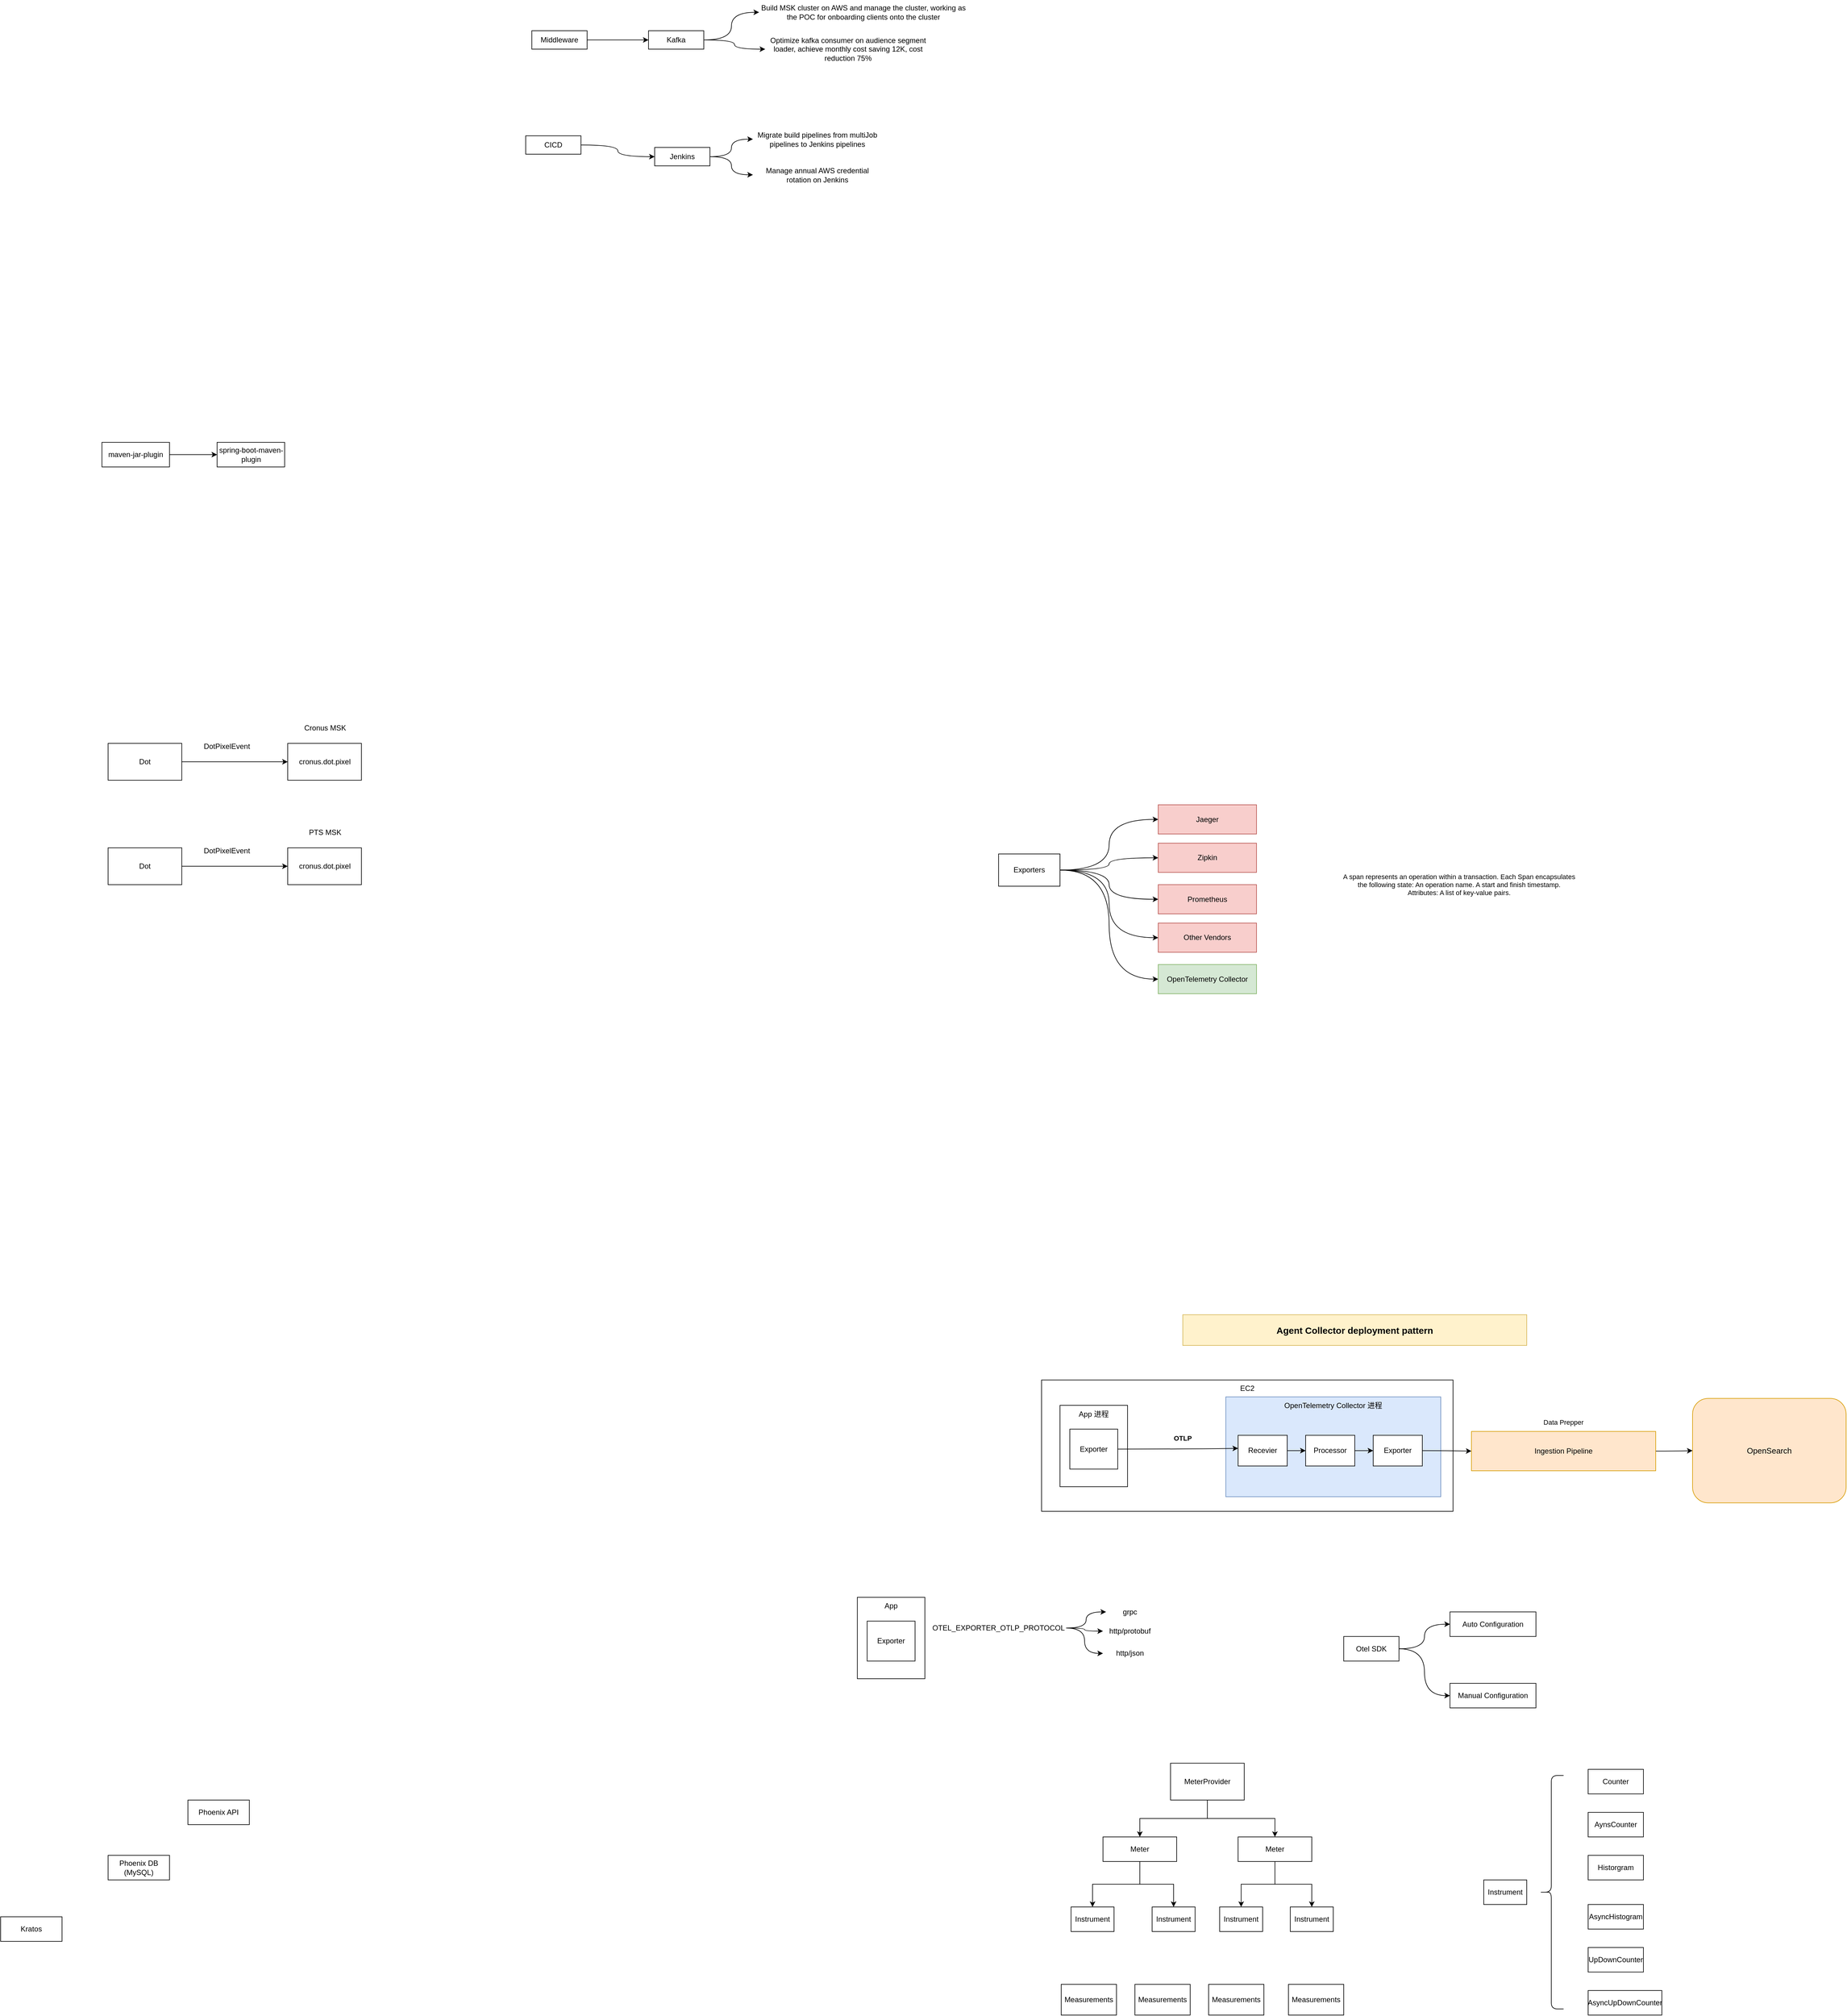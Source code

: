 <mxfile version="28.0.6">
  <diagram name="Page-1" id="aglCG6y4qYpq39_KEeoC">
    <mxGraphModel dx="1639" dy="3208" grid="1" gridSize="10" guides="1" tooltips="1" connect="1" arrows="1" fold="1" page="1" pageScale="1" pageWidth="827" pageHeight="1169" math="0" shadow="0">
      <root>
        <mxCell id="0" />
        <mxCell id="1" parent="0" />
        <mxCell id="kN55YoPe5K_Antq_4-WD-42" value="EC2" style="rounded=0;whiteSpace=wrap;html=1;verticalAlign=top;" parent="1" vertex="1">
          <mxGeometry x="1740" y="856.25" width="670" height="213.75" as="geometry" />
        </mxCell>
        <mxCell id="nK1HsDgh9BaosHYznmoO-1" value="App 进程" style="rounded=0;whiteSpace=wrap;html=1;verticalAlign=top;" parent="1" vertex="1">
          <mxGeometry x="1770" y="897.5" width="110" height="132.5" as="geometry" />
        </mxCell>
        <mxCell id="kN55YoPe5K_Antq_4-WD-45" value="OpenSearch" style="rounded=1;whiteSpace=wrap;html=1;fontFamily=Helvetica;fontSize=13;fillColor=#ffe6cc;strokeColor=#d79b00;" parent="1" vertex="1">
          <mxGeometry x="2800" y="886.25" width="250" height="170" as="geometry" />
        </mxCell>
        <mxCell id="kN55YoPe5K_Antq_4-WD-18" style="edgeStyle=orthogonalEdgeStyle;rounded=0;orthogonalLoop=1;jettySize=auto;html=1;entryX=0;entryY=0.5;entryDx=0;entryDy=0;curved=1;" parent="1" source="kN55YoPe5K_Antq_4-WD-13" target="kN55YoPe5K_Antq_4-WD-14" edge="1">
          <mxGeometry relative="1" as="geometry">
            <mxPoint x="1900" y="-77.5" as="targetPoint" />
          </mxGeometry>
        </mxCell>
        <mxCell id="kN55YoPe5K_Antq_4-WD-19" style="edgeStyle=orthogonalEdgeStyle;rounded=0;orthogonalLoop=1;jettySize=auto;html=1;entryX=0;entryY=0.5;entryDx=0;entryDy=0;curved=1;" parent="1" source="kN55YoPe5K_Antq_4-WD-13" target="kN55YoPe5K_Antq_4-WD-15" edge="1">
          <mxGeometry relative="1" as="geometry" />
        </mxCell>
        <mxCell id="kN55YoPe5K_Antq_4-WD-20" style="edgeStyle=orthogonalEdgeStyle;rounded=0;orthogonalLoop=1;jettySize=auto;html=1;curved=1;" parent="1" source="kN55YoPe5K_Antq_4-WD-13" target="kN55YoPe5K_Antq_4-WD-16" edge="1">
          <mxGeometry relative="1" as="geometry" />
        </mxCell>
        <mxCell id="kN55YoPe5K_Antq_4-WD-21" style="edgeStyle=orthogonalEdgeStyle;rounded=0;orthogonalLoop=1;jettySize=auto;html=1;entryX=0;entryY=0.5;entryDx=0;entryDy=0;curved=1;" parent="1" source="kN55YoPe5K_Antq_4-WD-13" target="kN55YoPe5K_Antq_4-WD-17" edge="1">
          <mxGeometry relative="1" as="geometry" />
        </mxCell>
        <mxCell id="kN55YoPe5K_Antq_4-WD-23" style="edgeStyle=orthogonalEdgeStyle;shape=connector;curved=1;rounded=0;orthogonalLoop=1;jettySize=auto;html=1;entryX=0;entryY=0.5;entryDx=0;entryDy=0;labelBackgroundColor=default;strokeColor=default;align=center;verticalAlign=middle;fontFamily=Helvetica;fontSize=11;fontColor=default;endArrow=classic;" parent="1" source="kN55YoPe5K_Antq_4-WD-13" target="kN55YoPe5K_Antq_4-WD-22" edge="1">
          <mxGeometry relative="1" as="geometry" />
        </mxCell>
        <mxCell id="kN55YoPe5K_Antq_4-WD-13" value="Exporters" style="rounded=0;whiteSpace=wrap;html=1;" parent="1" vertex="1">
          <mxGeometry x="1670" width="100" height="52.5" as="geometry" />
        </mxCell>
        <mxCell id="kN55YoPe5K_Antq_4-WD-14" value="OpenTelemetry Collector" style="rounded=0;whiteSpace=wrap;html=1;verticalAlign=middle;fillColor=#d5e8d4;strokeColor=#82b366;" parent="1" vertex="1">
          <mxGeometry x="1930" y="180" width="160" height="47.5" as="geometry" />
        </mxCell>
        <mxCell id="kN55YoPe5K_Antq_4-WD-15" value="Jaeger" style="rounded=0;whiteSpace=wrap;html=1;verticalAlign=middle;fillColor=#f8cecc;strokeColor=#b85450;" parent="1" vertex="1">
          <mxGeometry x="1930" y="-80" width="160" height="47.5" as="geometry" />
        </mxCell>
        <mxCell id="kN55YoPe5K_Antq_4-WD-16" value="Zipkin" style="rounded=0;whiteSpace=wrap;html=1;verticalAlign=middle;fillColor=#f8cecc;strokeColor=#b85450;" parent="1" vertex="1">
          <mxGeometry x="1930" y="-17.5" width="160" height="47.5" as="geometry" />
        </mxCell>
        <mxCell id="kN55YoPe5K_Antq_4-WD-17" value="Prometheus" style="rounded=0;whiteSpace=wrap;html=1;verticalAlign=middle;fillColor=#f8cecc;strokeColor=#b85450;" parent="1" vertex="1">
          <mxGeometry x="1930" y="50" width="160" height="47.5" as="geometry" />
        </mxCell>
        <mxCell id="kN55YoPe5K_Antq_4-WD-22" value="Other Vendors" style="rounded=0;whiteSpace=wrap;html=1;verticalAlign=middle;fillColor=#f8cecc;strokeColor=#b85450;" parent="1" vertex="1">
          <mxGeometry x="1930" y="112.5" width="160" height="47.5" as="geometry" />
        </mxCell>
        <mxCell id="kN55YoPe5K_Antq_4-WD-29" value="A span represents an operation within a transaction. Each Span encapsulates the following state: An operation name. A start and finish timestamp. Attributes: A list of key-value pairs." style="text;html=1;strokeColor=none;fillColor=none;align=center;verticalAlign=middle;whiteSpace=wrap;rounded=0;fontSize=11;fontFamily=Helvetica;fontColor=default;" parent="1" vertex="1">
          <mxGeometry x="2230" y="10" width="380" height="79" as="geometry" />
        </mxCell>
        <mxCell id="kN55YoPe5K_Antq_4-WD-32" value="Agent Collector deployment pattern" style="rounded=0;whiteSpace=wrap;html=1;fontFamily=Helvetica;fontSize=15;fillColor=#fff2cc;strokeColor=#d6b656;fontStyle=1" parent="1" vertex="1">
          <mxGeometry x="1970" y="750" width="560" height="50" as="geometry" />
        </mxCell>
        <mxCell id="kN55YoPe5K_Antq_4-WD-35" value="OpenTelemetry Collector 进程" style="rounded=0;whiteSpace=wrap;html=1;verticalAlign=top;fillColor=#dae8fc;strokeColor=#6c8ebf;" parent="1" vertex="1">
          <mxGeometry x="2040" y="883.75" width="350" height="162.5" as="geometry" />
        </mxCell>
        <mxCell id="kN55YoPe5K_Antq_4-WD-36" style="edgeStyle=orthogonalEdgeStyle;shape=connector;curved=1;rounded=0;orthogonalLoop=1;jettySize=auto;html=1;labelBackgroundColor=default;strokeColor=default;align=center;verticalAlign=middle;fontFamily=Helvetica;fontSize=11;fontColor=default;endArrow=classic;" parent="1" source="kN55YoPe5K_Antq_4-WD-37" target="kN55YoPe5K_Antq_4-WD-39" edge="1">
          <mxGeometry relative="1" as="geometry" />
        </mxCell>
        <mxCell id="kN55YoPe5K_Antq_4-WD-37" value="Recevier" style="rounded=0;whiteSpace=wrap;html=1;" parent="1" vertex="1">
          <mxGeometry x="2060" y="946.25" width="80" height="50" as="geometry" />
        </mxCell>
        <mxCell id="kN55YoPe5K_Antq_4-WD-38" style="edgeStyle=orthogonalEdgeStyle;shape=connector;curved=1;rounded=0;orthogonalLoop=1;jettySize=auto;html=1;labelBackgroundColor=default;strokeColor=default;align=center;verticalAlign=middle;fontFamily=Helvetica;fontSize=11;fontColor=default;endArrow=classic;" parent="1" source="kN55YoPe5K_Antq_4-WD-39" target="kN55YoPe5K_Antq_4-WD-41" edge="1">
          <mxGeometry relative="1" as="geometry" />
        </mxCell>
        <mxCell id="kN55YoPe5K_Antq_4-WD-39" value="Processor" style="rounded=0;whiteSpace=wrap;html=1;" parent="1" vertex="1">
          <mxGeometry x="2170" y="946.25" width="80" height="50" as="geometry" />
        </mxCell>
        <mxCell id="kN55YoPe5K_Antq_4-WD-49" style="edgeStyle=orthogonalEdgeStyle;shape=connector;curved=1;rounded=0;orthogonalLoop=1;jettySize=auto;html=1;labelBackgroundColor=default;strokeColor=default;align=center;verticalAlign=middle;fontFamily=Helvetica;fontSize=11;fontColor=default;endArrow=classic;" parent="1" source="kN55YoPe5K_Antq_4-WD-41" target="kN55YoPe5K_Antq_4-WD-47" edge="1">
          <mxGeometry relative="1" as="geometry" />
        </mxCell>
        <mxCell id="kN55YoPe5K_Antq_4-WD-41" value="Exporter" style="rounded=0;whiteSpace=wrap;html=1;" parent="1" vertex="1">
          <mxGeometry x="2280" y="946.25" width="80" height="50" as="geometry" />
        </mxCell>
        <mxCell id="kN55YoPe5K_Antq_4-WD-43" style="edgeStyle=orthogonalEdgeStyle;shape=connector;curved=1;rounded=0;orthogonalLoop=1;jettySize=auto;html=1;entryX=0;entryY=0.5;entryDx=0;entryDy=0;labelBackgroundColor=default;strokeColor=default;align=center;verticalAlign=middle;fontFamily=Helvetica;fontSize=11;fontColor=default;endArrow=classic;" parent="1" source="kN55YoPe5K_Antq_4-WD-44" edge="1">
          <mxGeometry relative="1" as="geometry">
            <mxPoint x="2060" y="967.5" as="targetPoint" />
          </mxGeometry>
        </mxCell>
        <mxCell id="kN55YoPe5K_Antq_4-WD-44" value="Exporter" style="rounded=0;whiteSpace=wrap;html=1;" parent="1" vertex="1">
          <mxGeometry x="1786" y="936.25" width="78" height="65" as="geometry" />
        </mxCell>
        <mxCell id="kN55YoPe5K_Antq_4-WD-46" value="OTLP" style="text;html=1;strokeColor=none;fillColor=none;align=center;verticalAlign=middle;whiteSpace=wrap;rounded=0;fontSize=11;fontFamily=Helvetica;fontColor=default;fontStyle=1" parent="1" vertex="1">
          <mxGeometry x="1940" y="936.25" width="60" height="30" as="geometry" />
        </mxCell>
        <mxCell id="kN55YoPe5K_Antq_4-WD-50" style="edgeStyle=orthogonalEdgeStyle;shape=connector;curved=1;rounded=0;orthogonalLoop=1;jettySize=auto;html=1;labelBackgroundColor=default;strokeColor=default;align=center;verticalAlign=middle;fontFamily=Helvetica;fontSize=11;fontColor=default;endArrow=classic;" parent="1" source="kN55YoPe5K_Antq_4-WD-47" target="kN55YoPe5K_Antq_4-WD-45" edge="1">
          <mxGeometry relative="1" as="geometry" />
        </mxCell>
        <mxCell id="kN55YoPe5K_Antq_4-WD-47" value="Ingestion Pipeline" style="rounded=0;whiteSpace=wrap;html=1;fontFamily=Helvetica;fontSize=12;fillColor=#ffe6cc;strokeColor=#d79b00;" parent="1" vertex="1">
          <mxGeometry x="2440" y="940" width="300" height="64" as="geometry" />
        </mxCell>
        <mxCell id="kN55YoPe5K_Antq_4-WD-51" value="Data Prepper" style="text;html=1;strokeColor=none;fillColor=none;align=center;verticalAlign=middle;whiteSpace=wrap;rounded=0;fontSize=11;fontFamily=Helvetica;fontColor=default;" parent="1" vertex="1">
          <mxGeometry x="2545" y="910" width="90" height="30" as="geometry" />
        </mxCell>
        <mxCell id="nK1HsDgh9BaosHYznmoO-8" style="edgeStyle=orthogonalEdgeStyle;rounded=0;orthogonalLoop=1;jettySize=auto;html=1;" parent="1" source="nK1HsDgh9BaosHYznmoO-6" target="nK1HsDgh9BaosHYznmoO-7" edge="1">
          <mxGeometry relative="1" as="geometry" />
        </mxCell>
        <mxCell id="nK1HsDgh9BaosHYznmoO-10" style="edgeStyle=orthogonalEdgeStyle;rounded=0;orthogonalLoop=1;jettySize=auto;html=1;" parent="1" source="nK1HsDgh9BaosHYznmoO-6" target="nK1HsDgh9BaosHYznmoO-9" edge="1">
          <mxGeometry relative="1" as="geometry" />
        </mxCell>
        <mxCell id="nK1HsDgh9BaosHYznmoO-6" value="MeterProvider" style="rounded=0;whiteSpace=wrap;html=1;" parent="1" vertex="1">
          <mxGeometry x="1950" y="1480" width="120" height="60" as="geometry" />
        </mxCell>
        <mxCell id="nK1HsDgh9BaosHYznmoO-13" style="edgeStyle=orthogonalEdgeStyle;rounded=0;orthogonalLoop=1;jettySize=auto;html=1;" parent="1" source="nK1HsDgh9BaosHYznmoO-7" target="nK1HsDgh9BaosHYznmoO-11" edge="1">
          <mxGeometry relative="1" as="geometry" />
        </mxCell>
        <mxCell id="nK1HsDgh9BaosHYznmoO-26" style="edgeStyle=orthogonalEdgeStyle;rounded=0;orthogonalLoop=1;jettySize=auto;html=1;entryX=0.5;entryY=0;entryDx=0;entryDy=0;" parent="1" source="nK1HsDgh9BaosHYznmoO-7" target="nK1HsDgh9BaosHYznmoO-21" edge="1">
          <mxGeometry relative="1" as="geometry" />
        </mxCell>
        <mxCell id="nK1HsDgh9BaosHYznmoO-7" value="Meter" style="rounded=0;whiteSpace=wrap;html=1;" parent="1" vertex="1">
          <mxGeometry x="1840" y="1600" width="120" height="40" as="geometry" />
        </mxCell>
        <mxCell id="nK1HsDgh9BaosHYznmoO-24" style="edgeStyle=orthogonalEdgeStyle;rounded=0;orthogonalLoop=1;jettySize=auto;html=1;entryX=0.5;entryY=0;entryDx=0;entryDy=0;" parent="1" source="nK1HsDgh9BaosHYznmoO-9" target="nK1HsDgh9BaosHYznmoO-22" edge="1">
          <mxGeometry relative="1" as="geometry" />
        </mxCell>
        <mxCell id="nK1HsDgh9BaosHYznmoO-25" style="edgeStyle=orthogonalEdgeStyle;rounded=0;orthogonalLoop=1;jettySize=auto;html=1;entryX=0.5;entryY=0;entryDx=0;entryDy=0;" parent="1" source="nK1HsDgh9BaosHYznmoO-9" target="nK1HsDgh9BaosHYznmoO-23" edge="1">
          <mxGeometry relative="1" as="geometry" />
        </mxCell>
        <mxCell id="nK1HsDgh9BaosHYznmoO-9" value="Meter" style="rounded=0;whiteSpace=wrap;html=1;" parent="1" vertex="1">
          <mxGeometry x="2060" y="1600" width="120" height="40" as="geometry" />
        </mxCell>
        <mxCell id="nK1HsDgh9BaosHYznmoO-11" value="Instrument" style="rounded=0;whiteSpace=wrap;html=1;" parent="1" vertex="1">
          <mxGeometry x="1788" y="1714" width="70" height="40" as="geometry" />
        </mxCell>
        <mxCell id="nK1HsDgh9BaosHYznmoO-21" value="Instrument" style="rounded=0;whiteSpace=wrap;html=1;" parent="1" vertex="1">
          <mxGeometry x="1920" y="1714" width="70" height="40" as="geometry" />
        </mxCell>
        <mxCell id="nK1HsDgh9BaosHYznmoO-22" value="Instrument" style="rounded=0;whiteSpace=wrap;html=1;" parent="1" vertex="1">
          <mxGeometry x="2030" y="1714" width="70" height="40" as="geometry" />
        </mxCell>
        <mxCell id="nK1HsDgh9BaosHYznmoO-23" value="Instrument" style="rounded=0;whiteSpace=wrap;html=1;" parent="1" vertex="1">
          <mxGeometry x="2145" y="1714" width="70" height="40" as="geometry" />
        </mxCell>
        <mxCell id="nK1HsDgh9BaosHYznmoO-28" value="Instrument" style="rounded=0;whiteSpace=wrap;html=1;" parent="1" vertex="1">
          <mxGeometry x="2460" y="1670" width="70" height="40" as="geometry" />
        </mxCell>
        <mxCell id="nK1HsDgh9BaosHYznmoO-29" value="Counter" style="rounded=0;whiteSpace=wrap;html=1;" parent="1" vertex="1">
          <mxGeometry x="2630" y="1490" width="90" height="40" as="geometry" />
        </mxCell>
        <mxCell id="nK1HsDgh9BaosHYznmoO-30" value="AynsCounter" style="rounded=0;whiteSpace=wrap;html=1;" parent="1" vertex="1">
          <mxGeometry x="2630" y="1560" width="90" height="40" as="geometry" />
        </mxCell>
        <mxCell id="nK1HsDgh9BaosHYznmoO-31" value="Historgram" style="rounded=0;whiteSpace=wrap;html=1;" parent="1" vertex="1">
          <mxGeometry x="2630" y="1630" width="90" height="40" as="geometry" />
        </mxCell>
        <mxCell id="nK1HsDgh9BaosHYznmoO-32" value="AsyncHistogram" style="rounded=0;whiteSpace=wrap;html=1;" parent="1" vertex="1">
          <mxGeometry x="2630" y="1710" width="90" height="40" as="geometry" />
        </mxCell>
        <mxCell id="nK1HsDgh9BaosHYznmoO-33" value="UpDownCounter" style="rounded=0;whiteSpace=wrap;html=1;" parent="1" vertex="1">
          <mxGeometry x="2630" y="1780" width="90" height="40" as="geometry" />
        </mxCell>
        <mxCell id="nK1HsDgh9BaosHYznmoO-34" value="AsyncUpDownCounter" style="rounded=0;whiteSpace=wrap;html=1;" parent="1" vertex="1">
          <mxGeometry x="2630" y="1850" width="120" height="40" as="geometry" />
        </mxCell>
        <mxCell id="nK1HsDgh9BaosHYznmoO-36" value="" style="shape=curlyBracket;whiteSpace=wrap;html=1;rounded=1;labelPosition=left;verticalLabelPosition=middle;align=right;verticalAlign=middle;fontSize=14;fontStyle=1" parent="1" vertex="1">
          <mxGeometry x="2550" y="1500" width="40" height="380" as="geometry" />
        </mxCell>
        <mxCell id="nK1HsDgh9BaosHYznmoO-37" value="Measurements" style="rounded=0;whiteSpace=wrap;html=1;" parent="1" vertex="1">
          <mxGeometry x="2012" y="1840" width="90" height="50" as="geometry" />
        </mxCell>
        <mxCell id="nK1HsDgh9BaosHYznmoO-38" value="Measurements" style="rounded=0;whiteSpace=wrap;html=1;" parent="1" vertex="1">
          <mxGeometry x="2142" y="1840" width="90" height="50" as="geometry" />
        </mxCell>
        <mxCell id="nK1HsDgh9BaosHYznmoO-39" value="Measurements" style="rounded=0;whiteSpace=wrap;html=1;" parent="1" vertex="1">
          <mxGeometry x="1892" y="1840" width="90" height="50" as="geometry" />
        </mxCell>
        <mxCell id="nK1HsDgh9BaosHYznmoO-40" value="Measurements" style="rounded=0;whiteSpace=wrap;html=1;" parent="1" vertex="1">
          <mxGeometry x="1772" y="1840" width="90" height="50" as="geometry" />
        </mxCell>
        <mxCell id="D2WARKZRk6addrDwFCrJ-3" value="App" style="rounded=0;whiteSpace=wrap;html=1;verticalAlign=top;" parent="1" vertex="1">
          <mxGeometry x="1440" y="1210" width="110" height="132.5" as="geometry" />
        </mxCell>
        <mxCell id="D2WARKZRk6addrDwFCrJ-4" value="Exporter" style="rounded=0;whiteSpace=wrap;html=1;" parent="1" vertex="1">
          <mxGeometry x="1456" y="1248.75" width="78" height="65" as="geometry" />
        </mxCell>
        <mxCell id="D2WARKZRk6addrDwFCrJ-14" style="edgeStyle=orthogonalEdgeStyle;rounded=0;orthogonalLoop=1;jettySize=auto;html=1;curved=1;" parent="1" source="D2WARKZRk6addrDwFCrJ-5" target="D2WARKZRk6addrDwFCrJ-7" edge="1">
          <mxGeometry relative="1" as="geometry" />
        </mxCell>
        <mxCell id="D2WARKZRk6addrDwFCrJ-15" style="edgeStyle=orthogonalEdgeStyle;rounded=0;orthogonalLoop=1;jettySize=auto;html=1;curved=1;" parent="1" source="D2WARKZRk6addrDwFCrJ-5" target="D2WARKZRk6addrDwFCrJ-8" edge="1">
          <mxGeometry relative="1" as="geometry" />
        </mxCell>
        <mxCell id="D2WARKZRk6addrDwFCrJ-16" style="edgeStyle=orthogonalEdgeStyle;rounded=0;orthogonalLoop=1;jettySize=auto;html=1;entryX=0;entryY=0.5;entryDx=0;entryDy=0;curved=1;" parent="1" source="D2WARKZRk6addrDwFCrJ-5" target="D2WARKZRk6addrDwFCrJ-9" edge="1">
          <mxGeometry relative="1" as="geometry" />
        </mxCell>
        <mxCell id="D2WARKZRk6addrDwFCrJ-5" value="OTEL_EXPORTER_OTLP_PROTOCOL" style="text;html=1;strokeColor=none;fillColor=none;align=center;verticalAlign=middle;whiteSpace=wrap;rounded=0;" parent="1" vertex="1">
          <mxGeometry x="1560" y="1240" width="220" height="40" as="geometry" />
        </mxCell>
        <mxCell id="D2WARKZRk6addrDwFCrJ-7" value="grpc" style="text;html=1;strokeColor=none;fillColor=none;align=center;verticalAlign=middle;whiteSpace=wrap;rounded=0;" parent="1" vertex="1">
          <mxGeometry x="1845" y="1218.75" width="78" height="30" as="geometry" />
        </mxCell>
        <mxCell id="D2WARKZRk6addrDwFCrJ-8" value="http/protobuf" style="text;html=1;strokeColor=none;fillColor=none;align=center;verticalAlign=middle;whiteSpace=wrap;rounded=0;" parent="1" vertex="1">
          <mxGeometry x="1840" y="1250" width="88" height="30" as="geometry" />
        </mxCell>
        <mxCell id="D2WARKZRk6addrDwFCrJ-9" value="http/json" style="text;html=1;strokeColor=none;fillColor=none;align=center;verticalAlign=middle;whiteSpace=wrap;rounded=0;" parent="1" vertex="1">
          <mxGeometry x="1840" y="1286.25" width="88" height="30" as="geometry" />
        </mxCell>
        <mxCell id="TGh3GXSSFqvr6ZzrPehk-4" style="edgeStyle=orthogonalEdgeStyle;rounded=0;orthogonalLoop=1;jettySize=auto;html=1;curved=1;" parent="1" source="TGh3GXSSFqvr6ZzrPehk-1" target="TGh3GXSSFqvr6ZzrPehk-2" edge="1">
          <mxGeometry relative="1" as="geometry" />
        </mxCell>
        <mxCell id="TGh3GXSSFqvr6ZzrPehk-5" style="edgeStyle=orthogonalEdgeStyle;rounded=0;orthogonalLoop=1;jettySize=auto;html=1;entryX=0;entryY=0.5;entryDx=0;entryDy=0;curved=1;" parent="1" source="TGh3GXSSFqvr6ZzrPehk-1" target="TGh3GXSSFqvr6ZzrPehk-3" edge="1">
          <mxGeometry relative="1" as="geometry" />
        </mxCell>
        <mxCell id="TGh3GXSSFqvr6ZzrPehk-1" value="Otel SDK" style="rounded=0;whiteSpace=wrap;html=1;" parent="1" vertex="1">
          <mxGeometry x="2232" y="1273.75" width="90" height="40" as="geometry" />
        </mxCell>
        <mxCell id="TGh3GXSSFqvr6ZzrPehk-2" value="Auto Configuration" style="rounded=0;whiteSpace=wrap;html=1;" parent="1" vertex="1">
          <mxGeometry x="2405" y="1233.75" width="140" height="40" as="geometry" />
        </mxCell>
        <mxCell id="TGh3GXSSFqvr6ZzrPehk-3" value="Manual Configuration" style="rounded=0;whiteSpace=wrap;html=1;" parent="1" vertex="1">
          <mxGeometry x="2405" y="1350" width="140" height="40" as="geometry" />
        </mxCell>
        <mxCell id="xcL_-O9YB5p8NJPKmrt7-1" value="Phoenix API" style="rounded=0;whiteSpace=wrap;html=1;" parent="1" vertex="1">
          <mxGeometry x="350" y="1540" width="100" height="40" as="geometry" />
        </mxCell>
        <mxCell id="xcL_-O9YB5p8NJPKmrt7-2" value="Phoenix DB (MySQL)" style="rounded=0;whiteSpace=wrap;html=1;" parent="1" vertex="1">
          <mxGeometry x="220" y="1630" width="100" height="40" as="geometry" />
        </mxCell>
        <mxCell id="xcL_-O9YB5p8NJPKmrt7-3" value="Kratos" style="rounded=0;whiteSpace=wrap;html=1;" parent="1" vertex="1">
          <mxGeometry x="45" y="1730" width="100" height="40" as="geometry" />
        </mxCell>
        <mxCell id="fE2gvTp1NSCShSF92kK6-4" style="edgeStyle=orthogonalEdgeStyle;rounded=0;orthogonalLoop=1;jettySize=auto;html=1;" parent="1" source="fE2gvTp1NSCShSF92kK6-1" target="fE2gvTp1NSCShSF92kK6-2" edge="1">
          <mxGeometry relative="1" as="geometry" />
        </mxCell>
        <mxCell id="fE2gvTp1NSCShSF92kK6-1" value="Dot" style="rounded=0;whiteSpace=wrap;html=1;" parent="1" vertex="1">
          <mxGeometry x="220" y="-180" width="120" height="60" as="geometry" />
        </mxCell>
        <mxCell id="fE2gvTp1NSCShSF92kK6-2" value="cronus.dot.pixel" style="rounded=0;whiteSpace=wrap;html=1;" parent="1" vertex="1">
          <mxGeometry x="512.5" y="-180" width="120" height="60" as="geometry" />
        </mxCell>
        <mxCell id="fE2gvTp1NSCShSF92kK6-3" value="Cronus MSK" style="text;html=1;align=center;verticalAlign=middle;whiteSpace=wrap;rounded=0;" parent="1" vertex="1">
          <mxGeometry x="530" y="-220" width="87" height="30" as="geometry" />
        </mxCell>
        <mxCell id="fE2gvTp1NSCShSF92kK6-5" value="DotPixelEvent" style="text;html=1;align=center;verticalAlign=middle;whiteSpace=wrap;rounded=0;" parent="1" vertex="1">
          <mxGeometry x="370" y="-190" width="87" height="30" as="geometry" />
        </mxCell>
        <mxCell id="fE2gvTp1NSCShSF92kK6-6" style="edgeStyle=orthogonalEdgeStyle;rounded=0;orthogonalLoop=1;jettySize=auto;html=1;" parent="1" source="fE2gvTp1NSCShSF92kK6-7" target="fE2gvTp1NSCShSF92kK6-8" edge="1">
          <mxGeometry relative="1" as="geometry" />
        </mxCell>
        <mxCell id="fE2gvTp1NSCShSF92kK6-7" value="Dot" style="rounded=0;whiteSpace=wrap;html=1;" parent="1" vertex="1">
          <mxGeometry x="220" y="-10" width="120" height="60" as="geometry" />
        </mxCell>
        <mxCell id="fE2gvTp1NSCShSF92kK6-8" value="cronus.dot.pixel" style="rounded=0;whiteSpace=wrap;html=1;" parent="1" vertex="1">
          <mxGeometry x="512.5" y="-10" width="120" height="60" as="geometry" />
        </mxCell>
        <mxCell id="fE2gvTp1NSCShSF92kK6-9" value="PTS MSK" style="text;html=1;align=center;verticalAlign=middle;whiteSpace=wrap;rounded=0;" parent="1" vertex="1">
          <mxGeometry x="530" y="-50" width="87" height="30" as="geometry" />
        </mxCell>
        <mxCell id="fE2gvTp1NSCShSF92kK6-10" value="DotPixelEvent" style="text;html=1;align=center;verticalAlign=middle;whiteSpace=wrap;rounded=0;" parent="1" vertex="1">
          <mxGeometry x="370" y="-20" width="87" height="30" as="geometry" />
        </mxCell>
        <mxCell id="UJkT0pdDp-kjGH74aUPJ-3" value="" style="edgeStyle=orthogonalEdgeStyle;rounded=0;orthogonalLoop=1;jettySize=auto;html=1;" parent="1" source="UJkT0pdDp-kjGH74aUPJ-1" target="UJkT0pdDp-kjGH74aUPJ-2" edge="1">
          <mxGeometry relative="1" as="geometry" />
        </mxCell>
        <mxCell id="UJkT0pdDp-kjGH74aUPJ-1" value="maven-jar-plugin" style="rounded=0;whiteSpace=wrap;html=1;" parent="1" vertex="1">
          <mxGeometry x="210" y="-670" width="110" height="40" as="geometry" />
        </mxCell>
        <mxCell id="UJkT0pdDp-kjGH74aUPJ-2" value="spring-boot-maven-plugin" style="rounded=0;whiteSpace=wrap;html=1;" parent="1" vertex="1">
          <mxGeometry x="397.5" y="-670" width="110" height="40" as="geometry" />
        </mxCell>
        <mxCell id="0hOCMxp5zV0ffkTAc212-5" value="" style="edgeStyle=orthogonalEdgeStyle;rounded=0;orthogonalLoop=1;jettySize=auto;html=1;curved=1;" edge="1" parent="1" source="0hOCMxp5zV0ffkTAc212-1" target="0hOCMxp5zV0ffkTAc212-4">
          <mxGeometry relative="1" as="geometry" />
        </mxCell>
        <mxCell id="0hOCMxp5zV0ffkTAc212-7" style="edgeStyle=orthogonalEdgeStyle;rounded=0;orthogonalLoop=1;jettySize=auto;html=1;entryX=0;entryY=0.5;entryDx=0;entryDy=0;curved=1;" edge="1" parent="1" source="0hOCMxp5zV0ffkTAc212-1" target="0hOCMxp5zV0ffkTAc212-6">
          <mxGeometry relative="1" as="geometry" />
        </mxCell>
        <mxCell id="0hOCMxp5zV0ffkTAc212-1" value="Jenkins" style="rounded=0;whiteSpace=wrap;html=1;" vertex="1" parent="1">
          <mxGeometry x="1110" y="-1150" width="90" height="30" as="geometry" />
        </mxCell>
        <mxCell id="0hOCMxp5zV0ffkTAc212-3" style="edgeStyle=orthogonalEdgeStyle;rounded=0;orthogonalLoop=1;jettySize=auto;html=1;curved=1;" edge="1" parent="1" source="0hOCMxp5zV0ffkTAc212-2" target="0hOCMxp5zV0ffkTAc212-1">
          <mxGeometry relative="1" as="geometry" />
        </mxCell>
        <mxCell id="0hOCMxp5zV0ffkTAc212-2" value="CICD" style="rounded=0;whiteSpace=wrap;html=1;" vertex="1" parent="1">
          <mxGeometry x="900" y="-1169" width="90" height="30" as="geometry" />
        </mxCell>
        <mxCell id="0hOCMxp5zV0ffkTAc212-4" value="Migrate build pipelines from multiJob pipelines to Jenkins pipelines" style="text;html=1;align=center;verticalAlign=middle;whiteSpace=wrap;rounded=0;" vertex="1" parent="1">
          <mxGeometry x="1270" y="-1188" width="210" height="49" as="geometry" />
        </mxCell>
        <mxCell id="0hOCMxp5zV0ffkTAc212-6" value="Manage annual AWS credential rotation on Jenkins" style="text;html=1;align=center;verticalAlign=middle;whiteSpace=wrap;rounded=0;" vertex="1" parent="1">
          <mxGeometry x="1270" y="-1130" width="210" height="49" as="geometry" />
        </mxCell>
        <mxCell id="0hOCMxp5zV0ffkTAc212-10" value="" style="edgeStyle=orthogonalEdgeStyle;rounded=0;orthogonalLoop=1;jettySize=auto;html=1;" edge="1" parent="1" source="0hOCMxp5zV0ffkTAc212-8" target="0hOCMxp5zV0ffkTAc212-9">
          <mxGeometry relative="1" as="geometry" />
        </mxCell>
        <mxCell id="0hOCMxp5zV0ffkTAc212-8" value="Middleware" style="rounded=0;whiteSpace=wrap;html=1;" vertex="1" parent="1">
          <mxGeometry x="910" y="-1340" width="90" height="30" as="geometry" />
        </mxCell>
        <mxCell id="0hOCMxp5zV0ffkTAc212-13" style="edgeStyle=orthogonalEdgeStyle;rounded=0;orthogonalLoop=1;jettySize=auto;html=1;entryX=0;entryY=0.5;entryDx=0;entryDy=0;curved=1;" edge="1" parent="1" source="0hOCMxp5zV0ffkTAc212-9" target="0hOCMxp5zV0ffkTAc212-12">
          <mxGeometry relative="1" as="geometry" />
        </mxCell>
        <mxCell id="0hOCMxp5zV0ffkTAc212-14" style="edgeStyle=orthogonalEdgeStyle;rounded=0;orthogonalLoop=1;jettySize=auto;html=1;curved=1;" edge="1" parent="1" source="0hOCMxp5zV0ffkTAc212-9" target="0hOCMxp5zV0ffkTAc212-11">
          <mxGeometry relative="1" as="geometry" />
        </mxCell>
        <mxCell id="0hOCMxp5zV0ffkTAc212-9" value="Kafka" style="rounded=0;whiteSpace=wrap;html=1;" vertex="1" parent="1">
          <mxGeometry x="1100" y="-1340" width="90" height="30" as="geometry" />
        </mxCell>
        <mxCell id="0hOCMxp5zV0ffkTAc212-11" value="Optimize kafka consumer on audience segment loader, achieve monthly cost saving 12K, cost reduction 75%" style="text;html=1;align=center;verticalAlign=middle;whiteSpace=wrap;rounded=0;" vertex="1" parent="1">
          <mxGeometry x="1290" y="-1330" width="270" height="40" as="geometry" />
        </mxCell>
        <mxCell id="0hOCMxp5zV0ffkTAc212-12" value="Build MSK cluster on AWS and manage the cluster, working as the POC for onboarding clients onto the cluster" style="text;html=1;align=center;verticalAlign=middle;whiteSpace=wrap;rounded=0;" vertex="1" parent="1">
          <mxGeometry x="1280" y="-1390" width="340" height="40" as="geometry" />
        </mxCell>
      </root>
    </mxGraphModel>
  </diagram>
</mxfile>
